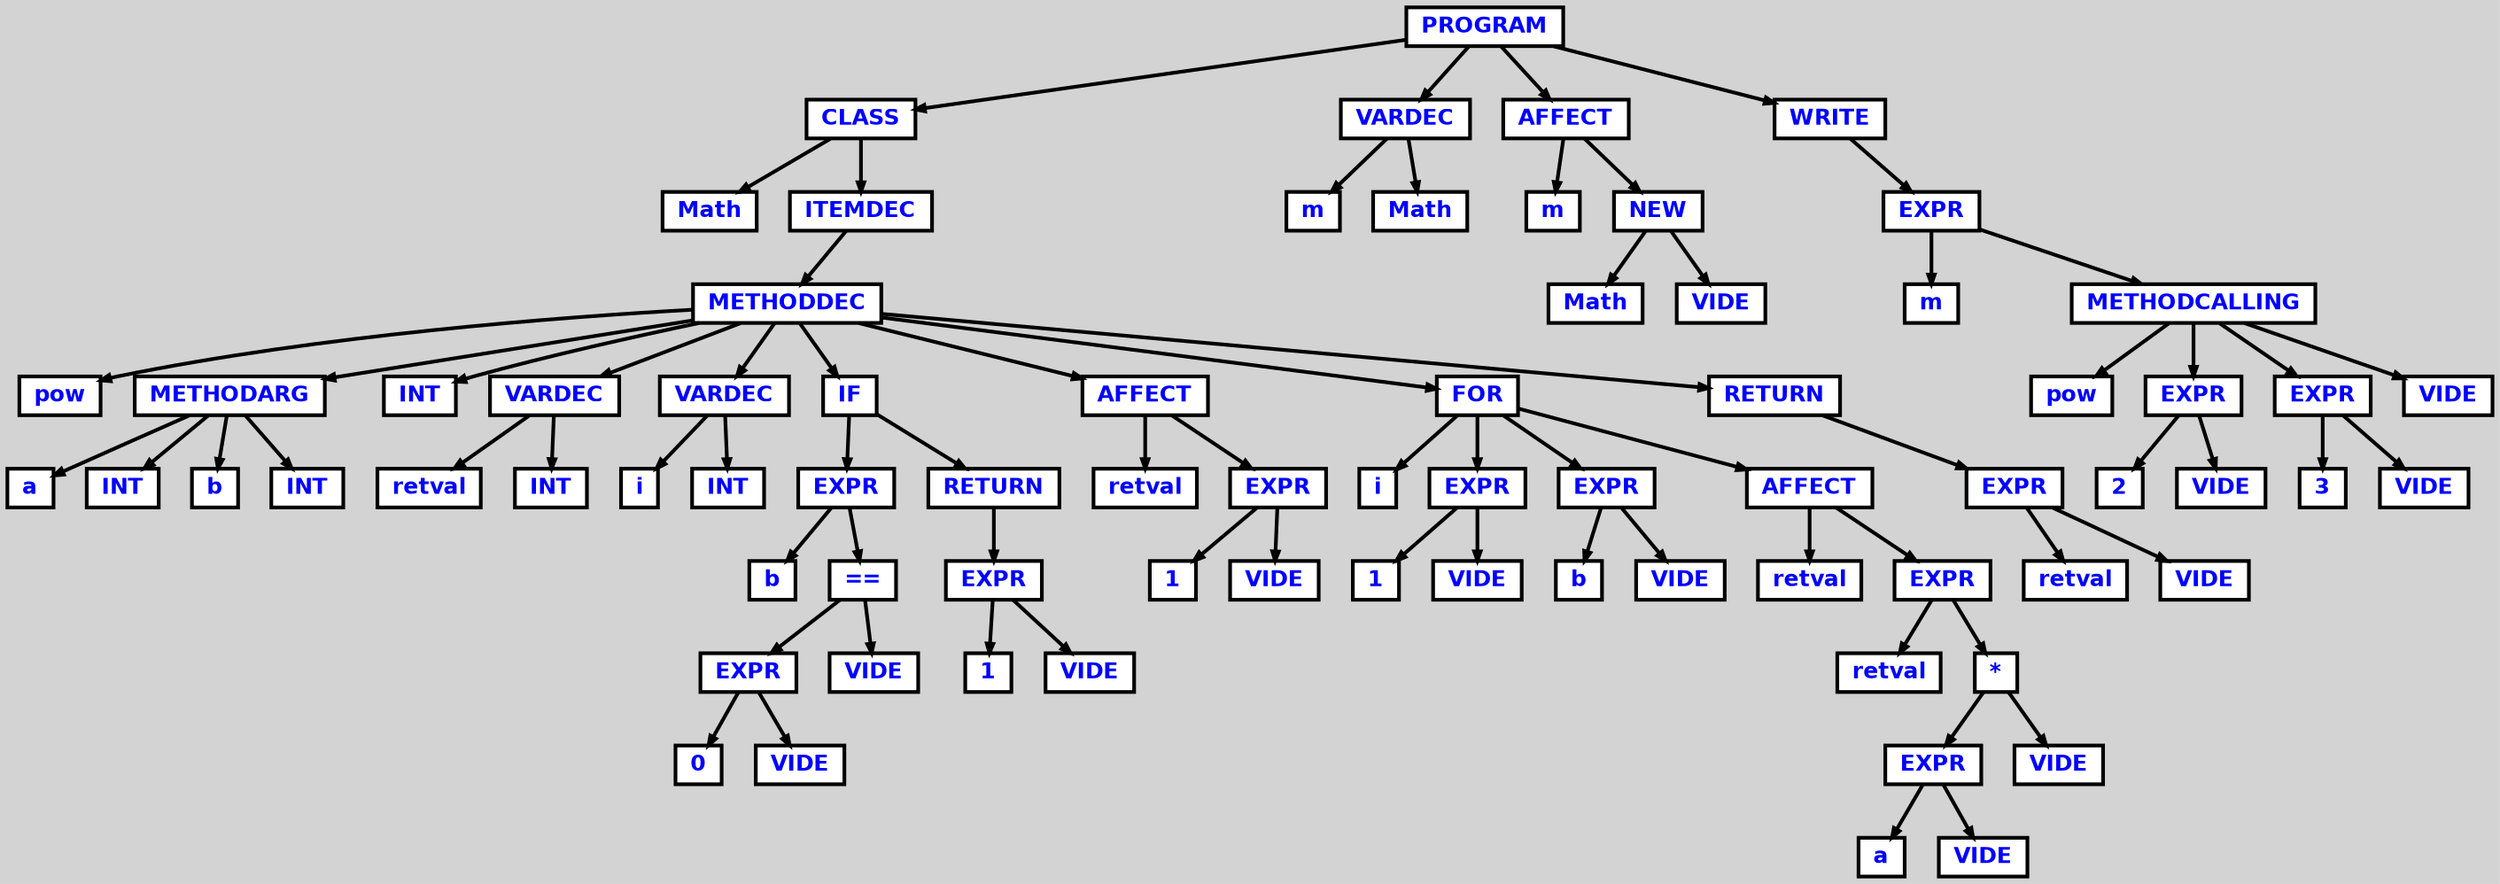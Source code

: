 digraph {

	ordering=out;
	ranksep=.4;
	bgcolor="lightgrey"; node [shape=box, fixedsize=false, fontsize=12, fontname="Helvetica-bold", fontcolor="blue"
		width=.25, height=.25, color="black", fillcolor="white", style="filled, solid, bold"];
	edge [arrowsize=.5, color="black", style="bold"]

  n0 [label="PROGRAM"];
  n1 [label="CLASS"];
  n1 [label="CLASS"];
  n2 [label="Math"];
  n3 [label="ITEMDEC"];
  n3 [label="ITEMDEC"];
  n4 [label="METHODDEC"];
  n4 [label="METHODDEC"];
  n5 [label="pow"];
  n6 [label="METHODARG"];
  n6 [label="METHODARG"];
  n7 [label="a"];
  n8 [label="INT"];
  n9 [label="b"];
  n10 [label="INT"];
  n11 [label="INT"];
  n12 [label="VARDEC"];
  n12 [label="VARDEC"];
  n13 [label="retval"];
  n14 [label="INT"];
  n15 [label="VARDEC"];
  n15 [label="VARDEC"];
  n16 [label="i"];
  n17 [label="INT"];
  n18 [label="IF"];
  n18 [label="IF"];
  n19 [label="EXPR"];
  n19 [label="EXPR"];
  n20 [label="b"];
  n21 [label="=="];
  n21 [label="=="];
  n22 [label="EXPR"];
  n22 [label="EXPR"];
  n23 [label="0"];
  n24 [label="VIDE"];
  n25 [label="VIDE"];
  n26 [label="RETURN"];
  n26 [label="RETURN"];
  n27 [label="EXPR"];
  n27 [label="EXPR"];
  n28 [label="1"];
  n29 [label="VIDE"];
  n30 [label="AFFECT"];
  n30 [label="AFFECT"];
  n31 [label="retval"];
  n32 [label="EXPR"];
  n32 [label="EXPR"];
  n33 [label="1"];
  n34 [label="VIDE"];
  n35 [label="FOR"];
  n35 [label="FOR"];
  n36 [label="i"];
  n37 [label="EXPR"];
  n37 [label="EXPR"];
  n38 [label="1"];
  n39 [label="VIDE"];
  n40 [label="EXPR"];
  n40 [label="EXPR"];
  n41 [label="b"];
  n42 [label="VIDE"];
  n43 [label="AFFECT"];
  n43 [label="AFFECT"];
  n44 [label="retval"];
  n45 [label="EXPR"];
  n45 [label="EXPR"];
  n46 [label="retval"];
  n47 [label="*"];
  n47 [label="*"];
  n48 [label="EXPR"];
  n48 [label="EXPR"];
  n49 [label="a"];
  n50 [label="VIDE"];
  n51 [label="VIDE"];
  n52 [label="RETURN"];
  n52 [label="RETURN"];
  n53 [label="EXPR"];
  n53 [label="EXPR"];
  n54 [label="retval"];
  n55 [label="VIDE"];
  n56 [label="VARDEC"];
  n56 [label="VARDEC"];
  n57 [label="m"];
  n58 [label="Math"];
  n59 [label="AFFECT"];
  n59 [label="AFFECT"];
  n60 [label="m"];
  n61 [label="NEW"];
  n61 [label="NEW"];
  n62 [label="Math"];
  n63 [label="VIDE"];
  n64 [label="WRITE"];
  n64 [label="WRITE"];
  n65 [label="EXPR"];
  n65 [label="EXPR"];
  n66 [label="m"];
  n67 [label="METHODCALLING"];
  n67 [label="METHODCALLING"];
  n68 [label="pow"];
  n69 [label="EXPR"];
  n69 [label="EXPR"];
  n70 [label="2"];
  n71 [label="VIDE"];
  n72 [label="EXPR"];
  n72 [label="EXPR"];
  n73 [label="3"];
  n74 [label="VIDE"];
  n75 [label="VIDE"];

  n0 -> n1 // "PROGRAM" -> "CLASS"
  n1 -> n2 // "CLASS" -> "Math"
  n1 -> n3 // "CLASS" -> "ITEMDEC"
  n3 -> n4 // "ITEMDEC" -> "METHODDEC"
  n4 -> n5 // "METHODDEC" -> "pow"
  n4 -> n6 // "METHODDEC" -> "METHODARG"
  n6 -> n7 // "METHODARG" -> "a"
  n6 -> n8 // "METHODARG" -> "INT"
  n6 -> n9 // "METHODARG" -> "b"
  n6 -> n10 // "METHODARG" -> "INT"
  n4 -> n11 // "METHODDEC" -> "INT"
  n4 -> n12 // "METHODDEC" -> "VARDEC"
  n12 -> n13 // "VARDEC" -> "retval"
  n12 -> n14 // "VARDEC" -> "INT"
  n4 -> n15 // "METHODDEC" -> "VARDEC"
  n15 -> n16 // "VARDEC" -> "i"
  n15 -> n17 // "VARDEC" -> "INT"
  n4 -> n18 // "METHODDEC" -> "IF"
  n18 -> n19 // "IF" -> "EXPR"
  n19 -> n20 // "EXPR" -> "b"
  n19 -> n21 // "EXPR" -> "=="
  n21 -> n22 // "==" -> "EXPR"
  n22 -> n23 // "EXPR" -> "0"
  n22 -> n24 // "EXPR" -> "VIDE"
  n21 -> n25 // "==" -> "VIDE"
  n18 -> n26 // "IF" -> "RETURN"
  n26 -> n27 // "RETURN" -> "EXPR"
  n27 -> n28 // "EXPR" -> "1"
  n27 -> n29 // "EXPR" -> "VIDE"
  n4 -> n30 // "METHODDEC" -> "AFFECT"
  n30 -> n31 // "AFFECT" -> "retval"
  n30 -> n32 // "AFFECT" -> "EXPR"
  n32 -> n33 // "EXPR" -> "1"
  n32 -> n34 // "EXPR" -> "VIDE"
  n4 -> n35 // "METHODDEC" -> "FOR"
  n35 -> n36 // "FOR" -> "i"
  n35 -> n37 // "FOR" -> "EXPR"
  n37 -> n38 // "EXPR" -> "1"
  n37 -> n39 // "EXPR" -> "VIDE"
  n35 -> n40 // "FOR" -> "EXPR"
  n40 -> n41 // "EXPR" -> "b"
  n40 -> n42 // "EXPR" -> "VIDE"
  n35 -> n43 // "FOR" -> "AFFECT"
  n43 -> n44 // "AFFECT" -> "retval"
  n43 -> n45 // "AFFECT" -> "EXPR"
  n45 -> n46 // "EXPR" -> "retval"
  n45 -> n47 // "EXPR" -> "*"
  n47 -> n48 // "*" -> "EXPR"
  n48 -> n49 // "EXPR" -> "a"
  n48 -> n50 // "EXPR" -> "VIDE"
  n47 -> n51 // "*" -> "VIDE"
  n4 -> n52 // "METHODDEC" -> "RETURN"
  n52 -> n53 // "RETURN" -> "EXPR"
  n53 -> n54 // "EXPR" -> "retval"
  n53 -> n55 // "EXPR" -> "VIDE"
  n0 -> n56 // "PROGRAM" -> "VARDEC"
  n56 -> n57 // "VARDEC" -> "m"
  n56 -> n58 // "VARDEC" -> "Math"
  n0 -> n59 // "PROGRAM" -> "AFFECT"
  n59 -> n60 // "AFFECT" -> "m"
  n59 -> n61 // "AFFECT" -> "NEW"
  n61 -> n62 // "NEW" -> "Math"
  n61 -> n63 // "NEW" -> "VIDE"
  n0 -> n64 // "PROGRAM" -> "WRITE"
  n64 -> n65 // "WRITE" -> "EXPR"
  n65 -> n66 // "EXPR" -> "m"
  n65 -> n67 // "EXPR" -> "METHODCALLING"
  n67 -> n68 // "METHODCALLING" -> "pow"
  n67 -> n69 // "METHODCALLING" -> "EXPR"
  n69 -> n70 // "EXPR" -> "2"
  n69 -> n71 // "EXPR" -> "VIDE"
  n67 -> n72 // "METHODCALLING" -> "EXPR"
  n72 -> n73 // "EXPR" -> "3"
  n72 -> n74 // "EXPR" -> "VIDE"
  n67 -> n75 // "METHODCALLING" -> "VIDE"

}

